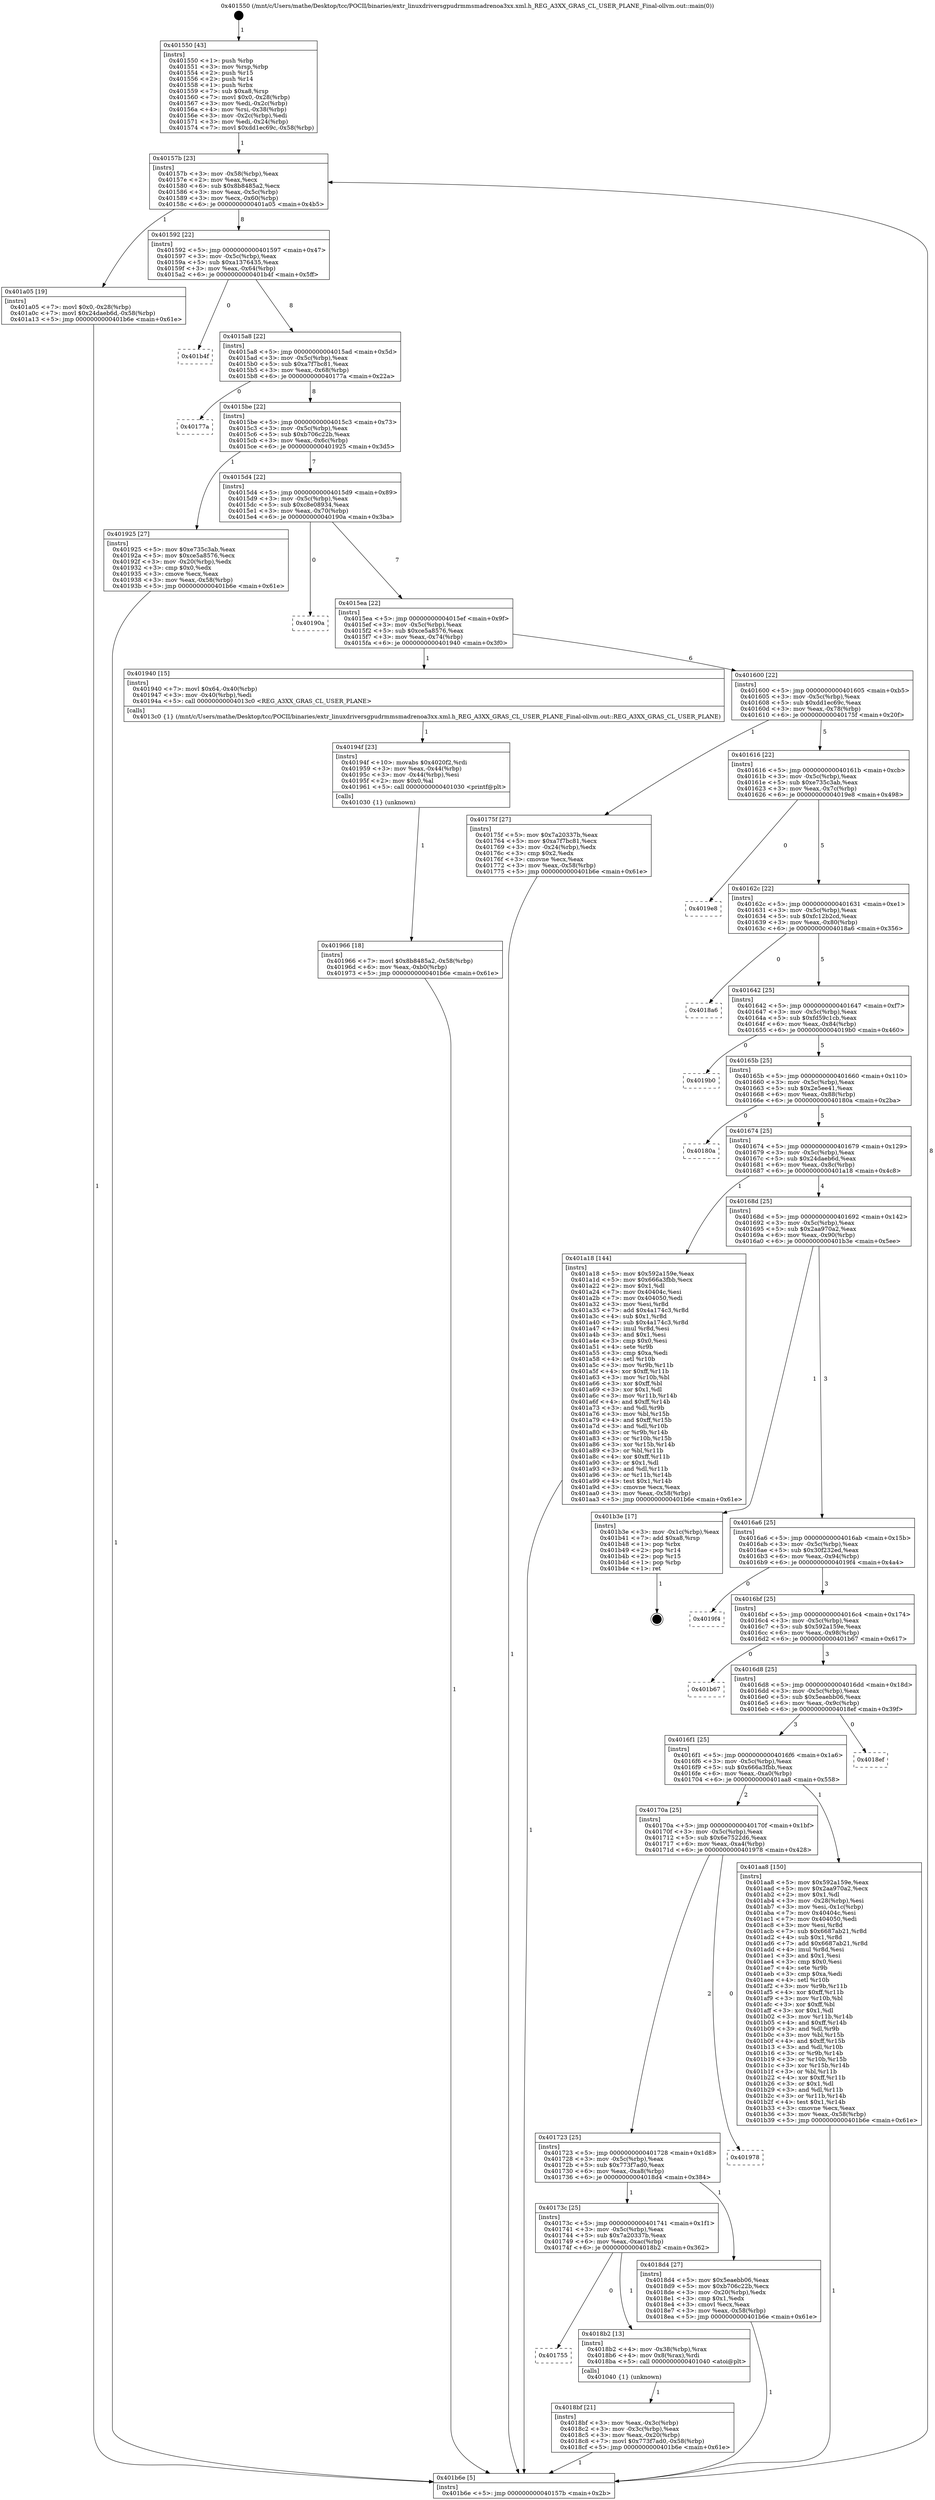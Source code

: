 digraph "0x401550" {
  label = "0x401550 (/mnt/c/Users/mathe/Desktop/tcc/POCII/binaries/extr_linuxdriversgpudrmmsmadrenoa3xx.xml.h_REG_A3XX_GRAS_CL_USER_PLANE_Final-ollvm.out::main(0))"
  labelloc = "t"
  node[shape=record]

  Entry [label="",width=0.3,height=0.3,shape=circle,fillcolor=black,style=filled]
  "0x40157b" [label="{
     0x40157b [23]\l
     | [instrs]\l
     &nbsp;&nbsp;0x40157b \<+3\>: mov -0x58(%rbp),%eax\l
     &nbsp;&nbsp;0x40157e \<+2\>: mov %eax,%ecx\l
     &nbsp;&nbsp;0x401580 \<+6\>: sub $0x8b8485a2,%ecx\l
     &nbsp;&nbsp;0x401586 \<+3\>: mov %eax,-0x5c(%rbp)\l
     &nbsp;&nbsp;0x401589 \<+3\>: mov %ecx,-0x60(%rbp)\l
     &nbsp;&nbsp;0x40158c \<+6\>: je 0000000000401a05 \<main+0x4b5\>\l
  }"]
  "0x401a05" [label="{
     0x401a05 [19]\l
     | [instrs]\l
     &nbsp;&nbsp;0x401a05 \<+7\>: movl $0x0,-0x28(%rbp)\l
     &nbsp;&nbsp;0x401a0c \<+7\>: movl $0x24daeb6d,-0x58(%rbp)\l
     &nbsp;&nbsp;0x401a13 \<+5\>: jmp 0000000000401b6e \<main+0x61e\>\l
  }"]
  "0x401592" [label="{
     0x401592 [22]\l
     | [instrs]\l
     &nbsp;&nbsp;0x401592 \<+5\>: jmp 0000000000401597 \<main+0x47\>\l
     &nbsp;&nbsp;0x401597 \<+3\>: mov -0x5c(%rbp),%eax\l
     &nbsp;&nbsp;0x40159a \<+5\>: sub $0xa1376435,%eax\l
     &nbsp;&nbsp;0x40159f \<+3\>: mov %eax,-0x64(%rbp)\l
     &nbsp;&nbsp;0x4015a2 \<+6\>: je 0000000000401b4f \<main+0x5ff\>\l
  }"]
  Exit [label="",width=0.3,height=0.3,shape=circle,fillcolor=black,style=filled,peripheries=2]
  "0x401b4f" [label="{
     0x401b4f\l
  }", style=dashed]
  "0x4015a8" [label="{
     0x4015a8 [22]\l
     | [instrs]\l
     &nbsp;&nbsp;0x4015a8 \<+5\>: jmp 00000000004015ad \<main+0x5d\>\l
     &nbsp;&nbsp;0x4015ad \<+3\>: mov -0x5c(%rbp),%eax\l
     &nbsp;&nbsp;0x4015b0 \<+5\>: sub $0xa7f7bc81,%eax\l
     &nbsp;&nbsp;0x4015b5 \<+3\>: mov %eax,-0x68(%rbp)\l
     &nbsp;&nbsp;0x4015b8 \<+6\>: je 000000000040177a \<main+0x22a\>\l
  }"]
  "0x401966" [label="{
     0x401966 [18]\l
     | [instrs]\l
     &nbsp;&nbsp;0x401966 \<+7\>: movl $0x8b8485a2,-0x58(%rbp)\l
     &nbsp;&nbsp;0x40196d \<+6\>: mov %eax,-0xb0(%rbp)\l
     &nbsp;&nbsp;0x401973 \<+5\>: jmp 0000000000401b6e \<main+0x61e\>\l
  }"]
  "0x40177a" [label="{
     0x40177a\l
  }", style=dashed]
  "0x4015be" [label="{
     0x4015be [22]\l
     | [instrs]\l
     &nbsp;&nbsp;0x4015be \<+5\>: jmp 00000000004015c3 \<main+0x73\>\l
     &nbsp;&nbsp;0x4015c3 \<+3\>: mov -0x5c(%rbp),%eax\l
     &nbsp;&nbsp;0x4015c6 \<+5\>: sub $0xb706c22b,%eax\l
     &nbsp;&nbsp;0x4015cb \<+3\>: mov %eax,-0x6c(%rbp)\l
     &nbsp;&nbsp;0x4015ce \<+6\>: je 0000000000401925 \<main+0x3d5\>\l
  }"]
  "0x40194f" [label="{
     0x40194f [23]\l
     | [instrs]\l
     &nbsp;&nbsp;0x40194f \<+10\>: movabs $0x4020f2,%rdi\l
     &nbsp;&nbsp;0x401959 \<+3\>: mov %eax,-0x44(%rbp)\l
     &nbsp;&nbsp;0x40195c \<+3\>: mov -0x44(%rbp),%esi\l
     &nbsp;&nbsp;0x40195f \<+2\>: mov $0x0,%al\l
     &nbsp;&nbsp;0x401961 \<+5\>: call 0000000000401030 \<printf@plt\>\l
     | [calls]\l
     &nbsp;&nbsp;0x401030 \{1\} (unknown)\l
  }"]
  "0x401925" [label="{
     0x401925 [27]\l
     | [instrs]\l
     &nbsp;&nbsp;0x401925 \<+5\>: mov $0xe735c3ab,%eax\l
     &nbsp;&nbsp;0x40192a \<+5\>: mov $0xce5a8576,%ecx\l
     &nbsp;&nbsp;0x40192f \<+3\>: mov -0x20(%rbp),%edx\l
     &nbsp;&nbsp;0x401932 \<+3\>: cmp $0x0,%edx\l
     &nbsp;&nbsp;0x401935 \<+3\>: cmove %ecx,%eax\l
     &nbsp;&nbsp;0x401938 \<+3\>: mov %eax,-0x58(%rbp)\l
     &nbsp;&nbsp;0x40193b \<+5\>: jmp 0000000000401b6e \<main+0x61e\>\l
  }"]
  "0x4015d4" [label="{
     0x4015d4 [22]\l
     | [instrs]\l
     &nbsp;&nbsp;0x4015d4 \<+5\>: jmp 00000000004015d9 \<main+0x89\>\l
     &nbsp;&nbsp;0x4015d9 \<+3\>: mov -0x5c(%rbp),%eax\l
     &nbsp;&nbsp;0x4015dc \<+5\>: sub $0xc8e08934,%eax\l
     &nbsp;&nbsp;0x4015e1 \<+3\>: mov %eax,-0x70(%rbp)\l
     &nbsp;&nbsp;0x4015e4 \<+6\>: je 000000000040190a \<main+0x3ba\>\l
  }"]
  "0x4018bf" [label="{
     0x4018bf [21]\l
     | [instrs]\l
     &nbsp;&nbsp;0x4018bf \<+3\>: mov %eax,-0x3c(%rbp)\l
     &nbsp;&nbsp;0x4018c2 \<+3\>: mov -0x3c(%rbp),%eax\l
     &nbsp;&nbsp;0x4018c5 \<+3\>: mov %eax,-0x20(%rbp)\l
     &nbsp;&nbsp;0x4018c8 \<+7\>: movl $0x773f7ad0,-0x58(%rbp)\l
     &nbsp;&nbsp;0x4018cf \<+5\>: jmp 0000000000401b6e \<main+0x61e\>\l
  }"]
  "0x40190a" [label="{
     0x40190a\l
  }", style=dashed]
  "0x4015ea" [label="{
     0x4015ea [22]\l
     | [instrs]\l
     &nbsp;&nbsp;0x4015ea \<+5\>: jmp 00000000004015ef \<main+0x9f\>\l
     &nbsp;&nbsp;0x4015ef \<+3\>: mov -0x5c(%rbp),%eax\l
     &nbsp;&nbsp;0x4015f2 \<+5\>: sub $0xce5a8576,%eax\l
     &nbsp;&nbsp;0x4015f7 \<+3\>: mov %eax,-0x74(%rbp)\l
     &nbsp;&nbsp;0x4015fa \<+6\>: je 0000000000401940 \<main+0x3f0\>\l
  }"]
  "0x401755" [label="{
     0x401755\l
  }", style=dashed]
  "0x401940" [label="{
     0x401940 [15]\l
     | [instrs]\l
     &nbsp;&nbsp;0x401940 \<+7\>: movl $0x64,-0x40(%rbp)\l
     &nbsp;&nbsp;0x401947 \<+3\>: mov -0x40(%rbp),%edi\l
     &nbsp;&nbsp;0x40194a \<+5\>: call 00000000004013c0 \<REG_A3XX_GRAS_CL_USER_PLANE\>\l
     | [calls]\l
     &nbsp;&nbsp;0x4013c0 \{1\} (/mnt/c/Users/mathe/Desktop/tcc/POCII/binaries/extr_linuxdriversgpudrmmsmadrenoa3xx.xml.h_REG_A3XX_GRAS_CL_USER_PLANE_Final-ollvm.out::REG_A3XX_GRAS_CL_USER_PLANE)\l
  }"]
  "0x401600" [label="{
     0x401600 [22]\l
     | [instrs]\l
     &nbsp;&nbsp;0x401600 \<+5\>: jmp 0000000000401605 \<main+0xb5\>\l
     &nbsp;&nbsp;0x401605 \<+3\>: mov -0x5c(%rbp),%eax\l
     &nbsp;&nbsp;0x401608 \<+5\>: sub $0xdd1ec69c,%eax\l
     &nbsp;&nbsp;0x40160d \<+3\>: mov %eax,-0x78(%rbp)\l
     &nbsp;&nbsp;0x401610 \<+6\>: je 000000000040175f \<main+0x20f\>\l
  }"]
  "0x4018b2" [label="{
     0x4018b2 [13]\l
     | [instrs]\l
     &nbsp;&nbsp;0x4018b2 \<+4\>: mov -0x38(%rbp),%rax\l
     &nbsp;&nbsp;0x4018b6 \<+4\>: mov 0x8(%rax),%rdi\l
     &nbsp;&nbsp;0x4018ba \<+5\>: call 0000000000401040 \<atoi@plt\>\l
     | [calls]\l
     &nbsp;&nbsp;0x401040 \{1\} (unknown)\l
  }"]
  "0x40175f" [label="{
     0x40175f [27]\l
     | [instrs]\l
     &nbsp;&nbsp;0x40175f \<+5\>: mov $0x7a20337b,%eax\l
     &nbsp;&nbsp;0x401764 \<+5\>: mov $0xa7f7bc81,%ecx\l
     &nbsp;&nbsp;0x401769 \<+3\>: mov -0x24(%rbp),%edx\l
     &nbsp;&nbsp;0x40176c \<+3\>: cmp $0x2,%edx\l
     &nbsp;&nbsp;0x40176f \<+3\>: cmovne %ecx,%eax\l
     &nbsp;&nbsp;0x401772 \<+3\>: mov %eax,-0x58(%rbp)\l
     &nbsp;&nbsp;0x401775 \<+5\>: jmp 0000000000401b6e \<main+0x61e\>\l
  }"]
  "0x401616" [label="{
     0x401616 [22]\l
     | [instrs]\l
     &nbsp;&nbsp;0x401616 \<+5\>: jmp 000000000040161b \<main+0xcb\>\l
     &nbsp;&nbsp;0x40161b \<+3\>: mov -0x5c(%rbp),%eax\l
     &nbsp;&nbsp;0x40161e \<+5\>: sub $0xe735c3ab,%eax\l
     &nbsp;&nbsp;0x401623 \<+3\>: mov %eax,-0x7c(%rbp)\l
     &nbsp;&nbsp;0x401626 \<+6\>: je 00000000004019e8 \<main+0x498\>\l
  }"]
  "0x401b6e" [label="{
     0x401b6e [5]\l
     | [instrs]\l
     &nbsp;&nbsp;0x401b6e \<+5\>: jmp 000000000040157b \<main+0x2b\>\l
  }"]
  "0x401550" [label="{
     0x401550 [43]\l
     | [instrs]\l
     &nbsp;&nbsp;0x401550 \<+1\>: push %rbp\l
     &nbsp;&nbsp;0x401551 \<+3\>: mov %rsp,%rbp\l
     &nbsp;&nbsp;0x401554 \<+2\>: push %r15\l
     &nbsp;&nbsp;0x401556 \<+2\>: push %r14\l
     &nbsp;&nbsp;0x401558 \<+1\>: push %rbx\l
     &nbsp;&nbsp;0x401559 \<+7\>: sub $0xa8,%rsp\l
     &nbsp;&nbsp;0x401560 \<+7\>: movl $0x0,-0x28(%rbp)\l
     &nbsp;&nbsp;0x401567 \<+3\>: mov %edi,-0x2c(%rbp)\l
     &nbsp;&nbsp;0x40156a \<+4\>: mov %rsi,-0x38(%rbp)\l
     &nbsp;&nbsp;0x40156e \<+3\>: mov -0x2c(%rbp),%edi\l
     &nbsp;&nbsp;0x401571 \<+3\>: mov %edi,-0x24(%rbp)\l
     &nbsp;&nbsp;0x401574 \<+7\>: movl $0xdd1ec69c,-0x58(%rbp)\l
  }"]
  "0x40173c" [label="{
     0x40173c [25]\l
     | [instrs]\l
     &nbsp;&nbsp;0x40173c \<+5\>: jmp 0000000000401741 \<main+0x1f1\>\l
     &nbsp;&nbsp;0x401741 \<+3\>: mov -0x5c(%rbp),%eax\l
     &nbsp;&nbsp;0x401744 \<+5\>: sub $0x7a20337b,%eax\l
     &nbsp;&nbsp;0x401749 \<+6\>: mov %eax,-0xac(%rbp)\l
     &nbsp;&nbsp;0x40174f \<+6\>: je 00000000004018b2 \<main+0x362\>\l
  }"]
  "0x4019e8" [label="{
     0x4019e8\l
  }", style=dashed]
  "0x40162c" [label="{
     0x40162c [22]\l
     | [instrs]\l
     &nbsp;&nbsp;0x40162c \<+5\>: jmp 0000000000401631 \<main+0xe1\>\l
     &nbsp;&nbsp;0x401631 \<+3\>: mov -0x5c(%rbp),%eax\l
     &nbsp;&nbsp;0x401634 \<+5\>: sub $0xfc12b2cd,%eax\l
     &nbsp;&nbsp;0x401639 \<+3\>: mov %eax,-0x80(%rbp)\l
     &nbsp;&nbsp;0x40163c \<+6\>: je 00000000004018a6 \<main+0x356\>\l
  }"]
  "0x4018d4" [label="{
     0x4018d4 [27]\l
     | [instrs]\l
     &nbsp;&nbsp;0x4018d4 \<+5\>: mov $0x5eaebb06,%eax\l
     &nbsp;&nbsp;0x4018d9 \<+5\>: mov $0xb706c22b,%ecx\l
     &nbsp;&nbsp;0x4018de \<+3\>: mov -0x20(%rbp),%edx\l
     &nbsp;&nbsp;0x4018e1 \<+3\>: cmp $0x1,%edx\l
     &nbsp;&nbsp;0x4018e4 \<+3\>: cmovl %ecx,%eax\l
     &nbsp;&nbsp;0x4018e7 \<+3\>: mov %eax,-0x58(%rbp)\l
     &nbsp;&nbsp;0x4018ea \<+5\>: jmp 0000000000401b6e \<main+0x61e\>\l
  }"]
  "0x4018a6" [label="{
     0x4018a6\l
  }", style=dashed]
  "0x401642" [label="{
     0x401642 [25]\l
     | [instrs]\l
     &nbsp;&nbsp;0x401642 \<+5\>: jmp 0000000000401647 \<main+0xf7\>\l
     &nbsp;&nbsp;0x401647 \<+3\>: mov -0x5c(%rbp),%eax\l
     &nbsp;&nbsp;0x40164a \<+5\>: sub $0xfd59c1cb,%eax\l
     &nbsp;&nbsp;0x40164f \<+6\>: mov %eax,-0x84(%rbp)\l
     &nbsp;&nbsp;0x401655 \<+6\>: je 00000000004019b0 \<main+0x460\>\l
  }"]
  "0x401723" [label="{
     0x401723 [25]\l
     | [instrs]\l
     &nbsp;&nbsp;0x401723 \<+5\>: jmp 0000000000401728 \<main+0x1d8\>\l
     &nbsp;&nbsp;0x401728 \<+3\>: mov -0x5c(%rbp),%eax\l
     &nbsp;&nbsp;0x40172b \<+5\>: sub $0x773f7ad0,%eax\l
     &nbsp;&nbsp;0x401730 \<+6\>: mov %eax,-0xa8(%rbp)\l
     &nbsp;&nbsp;0x401736 \<+6\>: je 00000000004018d4 \<main+0x384\>\l
  }"]
  "0x4019b0" [label="{
     0x4019b0\l
  }", style=dashed]
  "0x40165b" [label="{
     0x40165b [25]\l
     | [instrs]\l
     &nbsp;&nbsp;0x40165b \<+5\>: jmp 0000000000401660 \<main+0x110\>\l
     &nbsp;&nbsp;0x401660 \<+3\>: mov -0x5c(%rbp),%eax\l
     &nbsp;&nbsp;0x401663 \<+5\>: sub $0x2e5ee41,%eax\l
     &nbsp;&nbsp;0x401668 \<+6\>: mov %eax,-0x88(%rbp)\l
     &nbsp;&nbsp;0x40166e \<+6\>: je 000000000040180a \<main+0x2ba\>\l
  }"]
  "0x401978" [label="{
     0x401978\l
  }", style=dashed]
  "0x40180a" [label="{
     0x40180a\l
  }", style=dashed]
  "0x401674" [label="{
     0x401674 [25]\l
     | [instrs]\l
     &nbsp;&nbsp;0x401674 \<+5\>: jmp 0000000000401679 \<main+0x129\>\l
     &nbsp;&nbsp;0x401679 \<+3\>: mov -0x5c(%rbp),%eax\l
     &nbsp;&nbsp;0x40167c \<+5\>: sub $0x24daeb6d,%eax\l
     &nbsp;&nbsp;0x401681 \<+6\>: mov %eax,-0x8c(%rbp)\l
     &nbsp;&nbsp;0x401687 \<+6\>: je 0000000000401a18 \<main+0x4c8\>\l
  }"]
  "0x40170a" [label="{
     0x40170a [25]\l
     | [instrs]\l
     &nbsp;&nbsp;0x40170a \<+5\>: jmp 000000000040170f \<main+0x1bf\>\l
     &nbsp;&nbsp;0x40170f \<+3\>: mov -0x5c(%rbp),%eax\l
     &nbsp;&nbsp;0x401712 \<+5\>: sub $0x6e7522d6,%eax\l
     &nbsp;&nbsp;0x401717 \<+6\>: mov %eax,-0xa4(%rbp)\l
     &nbsp;&nbsp;0x40171d \<+6\>: je 0000000000401978 \<main+0x428\>\l
  }"]
  "0x401a18" [label="{
     0x401a18 [144]\l
     | [instrs]\l
     &nbsp;&nbsp;0x401a18 \<+5\>: mov $0x592a159e,%eax\l
     &nbsp;&nbsp;0x401a1d \<+5\>: mov $0x666a3fbb,%ecx\l
     &nbsp;&nbsp;0x401a22 \<+2\>: mov $0x1,%dl\l
     &nbsp;&nbsp;0x401a24 \<+7\>: mov 0x40404c,%esi\l
     &nbsp;&nbsp;0x401a2b \<+7\>: mov 0x404050,%edi\l
     &nbsp;&nbsp;0x401a32 \<+3\>: mov %esi,%r8d\l
     &nbsp;&nbsp;0x401a35 \<+7\>: add $0x4a174c3,%r8d\l
     &nbsp;&nbsp;0x401a3c \<+4\>: sub $0x1,%r8d\l
     &nbsp;&nbsp;0x401a40 \<+7\>: sub $0x4a174c3,%r8d\l
     &nbsp;&nbsp;0x401a47 \<+4\>: imul %r8d,%esi\l
     &nbsp;&nbsp;0x401a4b \<+3\>: and $0x1,%esi\l
     &nbsp;&nbsp;0x401a4e \<+3\>: cmp $0x0,%esi\l
     &nbsp;&nbsp;0x401a51 \<+4\>: sete %r9b\l
     &nbsp;&nbsp;0x401a55 \<+3\>: cmp $0xa,%edi\l
     &nbsp;&nbsp;0x401a58 \<+4\>: setl %r10b\l
     &nbsp;&nbsp;0x401a5c \<+3\>: mov %r9b,%r11b\l
     &nbsp;&nbsp;0x401a5f \<+4\>: xor $0xff,%r11b\l
     &nbsp;&nbsp;0x401a63 \<+3\>: mov %r10b,%bl\l
     &nbsp;&nbsp;0x401a66 \<+3\>: xor $0xff,%bl\l
     &nbsp;&nbsp;0x401a69 \<+3\>: xor $0x1,%dl\l
     &nbsp;&nbsp;0x401a6c \<+3\>: mov %r11b,%r14b\l
     &nbsp;&nbsp;0x401a6f \<+4\>: and $0xff,%r14b\l
     &nbsp;&nbsp;0x401a73 \<+3\>: and %dl,%r9b\l
     &nbsp;&nbsp;0x401a76 \<+3\>: mov %bl,%r15b\l
     &nbsp;&nbsp;0x401a79 \<+4\>: and $0xff,%r15b\l
     &nbsp;&nbsp;0x401a7d \<+3\>: and %dl,%r10b\l
     &nbsp;&nbsp;0x401a80 \<+3\>: or %r9b,%r14b\l
     &nbsp;&nbsp;0x401a83 \<+3\>: or %r10b,%r15b\l
     &nbsp;&nbsp;0x401a86 \<+3\>: xor %r15b,%r14b\l
     &nbsp;&nbsp;0x401a89 \<+3\>: or %bl,%r11b\l
     &nbsp;&nbsp;0x401a8c \<+4\>: xor $0xff,%r11b\l
     &nbsp;&nbsp;0x401a90 \<+3\>: or $0x1,%dl\l
     &nbsp;&nbsp;0x401a93 \<+3\>: and %dl,%r11b\l
     &nbsp;&nbsp;0x401a96 \<+3\>: or %r11b,%r14b\l
     &nbsp;&nbsp;0x401a99 \<+4\>: test $0x1,%r14b\l
     &nbsp;&nbsp;0x401a9d \<+3\>: cmovne %ecx,%eax\l
     &nbsp;&nbsp;0x401aa0 \<+3\>: mov %eax,-0x58(%rbp)\l
     &nbsp;&nbsp;0x401aa3 \<+5\>: jmp 0000000000401b6e \<main+0x61e\>\l
  }"]
  "0x40168d" [label="{
     0x40168d [25]\l
     | [instrs]\l
     &nbsp;&nbsp;0x40168d \<+5\>: jmp 0000000000401692 \<main+0x142\>\l
     &nbsp;&nbsp;0x401692 \<+3\>: mov -0x5c(%rbp),%eax\l
     &nbsp;&nbsp;0x401695 \<+5\>: sub $0x2aa970a2,%eax\l
     &nbsp;&nbsp;0x40169a \<+6\>: mov %eax,-0x90(%rbp)\l
     &nbsp;&nbsp;0x4016a0 \<+6\>: je 0000000000401b3e \<main+0x5ee\>\l
  }"]
  "0x401aa8" [label="{
     0x401aa8 [150]\l
     | [instrs]\l
     &nbsp;&nbsp;0x401aa8 \<+5\>: mov $0x592a159e,%eax\l
     &nbsp;&nbsp;0x401aad \<+5\>: mov $0x2aa970a2,%ecx\l
     &nbsp;&nbsp;0x401ab2 \<+2\>: mov $0x1,%dl\l
     &nbsp;&nbsp;0x401ab4 \<+3\>: mov -0x28(%rbp),%esi\l
     &nbsp;&nbsp;0x401ab7 \<+3\>: mov %esi,-0x1c(%rbp)\l
     &nbsp;&nbsp;0x401aba \<+7\>: mov 0x40404c,%esi\l
     &nbsp;&nbsp;0x401ac1 \<+7\>: mov 0x404050,%edi\l
     &nbsp;&nbsp;0x401ac8 \<+3\>: mov %esi,%r8d\l
     &nbsp;&nbsp;0x401acb \<+7\>: sub $0x6687ab21,%r8d\l
     &nbsp;&nbsp;0x401ad2 \<+4\>: sub $0x1,%r8d\l
     &nbsp;&nbsp;0x401ad6 \<+7\>: add $0x6687ab21,%r8d\l
     &nbsp;&nbsp;0x401add \<+4\>: imul %r8d,%esi\l
     &nbsp;&nbsp;0x401ae1 \<+3\>: and $0x1,%esi\l
     &nbsp;&nbsp;0x401ae4 \<+3\>: cmp $0x0,%esi\l
     &nbsp;&nbsp;0x401ae7 \<+4\>: sete %r9b\l
     &nbsp;&nbsp;0x401aeb \<+3\>: cmp $0xa,%edi\l
     &nbsp;&nbsp;0x401aee \<+4\>: setl %r10b\l
     &nbsp;&nbsp;0x401af2 \<+3\>: mov %r9b,%r11b\l
     &nbsp;&nbsp;0x401af5 \<+4\>: xor $0xff,%r11b\l
     &nbsp;&nbsp;0x401af9 \<+3\>: mov %r10b,%bl\l
     &nbsp;&nbsp;0x401afc \<+3\>: xor $0xff,%bl\l
     &nbsp;&nbsp;0x401aff \<+3\>: xor $0x1,%dl\l
     &nbsp;&nbsp;0x401b02 \<+3\>: mov %r11b,%r14b\l
     &nbsp;&nbsp;0x401b05 \<+4\>: and $0xff,%r14b\l
     &nbsp;&nbsp;0x401b09 \<+3\>: and %dl,%r9b\l
     &nbsp;&nbsp;0x401b0c \<+3\>: mov %bl,%r15b\l
     &nbsp;&nbsp;0x401b0f \<+4\>: and $0xff,%r15b\l
     &nbsp;&nbsp;0x401b13 \<+3\>: and %dl,%r10b\l
     &nbsp;&nbsp;0x401b16 \<+3\>: or %r9b,%r14b\l
     &nbsp;&nbsp;0x401b19 \<+3\>: or %r10b,%r15b\l
     &nbsp;&nbsp;0x401b1c \<+3\>: xor %r15b,%r14b\l
     &nbsp;&nbsp;0x401b1f \<+3\>: or %bl,%r11b\l
     &nbsp;&nbsp;0x401b22 \<+4\>: xor $0xff,%r11b\l
     &nbsp;&nbsp;0x401b26 \<+3\>: or $0x1,%dl\l
     &nbsp;&nbsp;0x401b29 \<+3\>: and %dl,%r11b\l
     &nbsp;&nbsp;0x401b2c \<+3\>: or %r11b,%r14b\l
     &nbsp;&nbsp;0x401b2f \<+4\>: test $0x1,%r14b\l
     &nbsp;&nbsp;0x401b33 \<+3\>: cmovne %ecx,%eax\l
     &nbsp;&nbsp;0x401b36 \<+3\>: mov %eax,-0x58(%rbp)\l
     &nbsp;&nbsp;0x401b39 \<+5\>: jmp 0000000000401b6e \<main+0x61e\>\l
  }"]
  "0x401b3e" [label="{
     0x401b3e [17]\l
     | [instrs]\l
     &nbsp;&nbsp;0x401b3e \<+3\>: mov -0x1c(%rbp),%eax\l
     &nbsp;&nbsp;0x401b41 \<+7\>: add $0xa8,%rsp\l
     &nbsp;&nbsp;0x401b48 \<+1\>: pop %rbx\l
     &nbsp;&nbsp;0x401b49 \<+2\>: pop %r14\l
     &nbsp;&nbsp;0x401b4b \<+2\>: pop %r15\l
     &nbsp;&nbsp;0x401b4d \<+1\>: pop %rbp\l
     &nbsp;&nbsp;0x401b4e \<+1\>: ret\l
  }"]
  "0x4016a6" [label="{
     0x4016a6 [25]\l
     | [instrs]\l
     &nbsp;&nbsp;0x4016a6 \<+5\>: jmp 00000000004016ab \<main+0x15b\>\l
     &nbsp;&nbsp;0x4016ab \<+3\>: mov -0x5c(%rbp),%eax\l
     &nbsp;&nbsp;0x4016ae \<+5\>: sub $0x30f232ed,%eax\l
     &nbsp;&nbsp;0x4016b3 \<+6\>: mov %eax,-0x94(%rbp)\l
     &nbsp;&nbsp;0x4016b9 \<+6\>: je 00000000004019f4 \<main+0x4a4\>\l
  }"]
  "0x4016f1" [label="{
     0x4016f1 [25]\l
     | [instrs]\l
     &nbsp;&nbsp;0x4016f1 \<+5\>: jmp 00000000004016f6 \<main+0x1a6\>\l
     &nbsp;&nbsp;0x4016f6 \<+3\>: mov -0x5c(%rbp),%eax\l
     &nbsp;&nbsp;0x4016f9 \<+5\>: sub $0x666a3fbb,%eax\l
     &nbsp;&nbsp;0x4016fe \<+6\>: mov %eax,-0xa0(%rbp)\l
     &nbsp;&nbsp;0x401704 \<+6\>: je 0000000000401aa8 \<main+0x558\>\l
  }"]
  "0x4019f4" [label="{
     0x4019f4\l
  }", style=dashed]
  "0x4016bf" [label="{
     0x4016bf [25]\l
     | [instrs]\l
     &nbsp;&nbsp;0x4016bf \<+5\>: jmp 00000000004016c4 \<main+0x174\>\l
     &nbsp;&nbsp;0x4016c4 \<+3\>: mov -0x5c(%rbp),%eax\l
     &nbsp;&nbsp;0x4016c7 \<+5\>: sub $0x592a159e,%eax\l
     &nbsp;&nbsp;0x4016cc \<+6\>: mov %eax,-0x98(%rbp)\l
     &nbsp;&nbsp;0x4016d2 \<+6\>: je 0000000000401b67 \<main+0x617\>\l
  }"]
  "0x4018ef" [label="{
     0x4018ef\l
  }", style=dashed]
  "0x401b67" [label="{
     0x401b67\l
  }", style=dashed]
  "0x4016d8" [label="{
     0x4016d8 [25]\l
     | [instrs]\l
     &nbsp;&nbsp;0x4016d8 \<+5\>: jmp 00000000004016dd \<main+0x18d\>\l
     &nbsp;&nbsp;0x4016dd \<+3\>: mov -0x5c(%rbp),%eax\l
     &nbsp;&nbsp;0x4016e0 \<+5\>: sub $0x5eaebb06,%eax\l
     &nbsp;&nbsp;0x4016e5 \<+6\>: mov %eax,-0x9c(%rbp)\l
     &nbsp;&nbsp;0x4016eb \<+6\>: je 00000000004018ef \<main+0x39f\>\l
  }"]
  Entry -> "0x401550" [label=" 1"]
  "0x40157b" -> "0x401a05" [label=" 1"]
  "0x40157b" -> "0x401592" [label=" 8"]
  "0x401b3e" -> Exit [label=" 1"]
  "0x401592" -> "0x401b4f" [label=" 0"]
  "0x401592" -> "0x4015a8" [label=" 8"]
  "0x401aa8" -> "0x401b6e" [label=" 1"]
  "0x4015a8" -> "0x40177a" [label=" 0"]
  "0x4015a8" -> "0x4015be" [label=" 8"]
  "0x401a18" -> "0x401b6e" [label=" 1"]
  "0x4015be" -> "0x401925" [label=" 1"]
  "0x4015be" -> "0x4015d4" [label=" 7"]
  "0x401a05" -> "0x401b6e" [label=" 1"]
  "0x4015d4" -> "0x40190a" [label=" 0"]
  "0x4015d4" -> "0x4015ea" [label=" 7"]
  "0x401966" -> "0x401b6e" [label=" 1"]
  "0x4015ea" -> "0x401940" [label=" 1"]
  "0x4015ea" -> "0x401600" [label=" 6"]
  "0x40194f" -> "0x401966" [label=" 1"]
  "0x401600" -> "0x40175f" [label=" 1"]
  "0x401600" -> "0x401616" [label=" 5"]
  "0x40175f" -> "0x401b6e" [label=" 1"]
  "0x401550" -> "0x40157b" [label=" 1"]
  "0x401b6e" -> "0x40157b" [label=" 8"]
  "0x401940" -> "0x40194f" [label=" 1"]
  "0x401616" -> "0x4019e8" [label=" 0"]
  "0x401616" -> "0x40162c" [label=" 5"]
  "0x4018d4" -> "0x401b6e" [label=" 1"]
  "0x40162c" -> "0x4018a6" [label=" 0"]
  "0x40162c" -> "0x401642" [label=" 5"]
  "0x4018bf" -> "0x401b6e" [label=" 1"]
  "0x401642" -> "0x4019b0" [label=" 0"]
  "0x401642" -> "0x40165b" [label=" 5"]
  "0x40173c" -> "0x401755" [label=" 0"]
  "0x40165b" -> "0x40180a" [label=" 0"]
  "0x40165b" -> "0x401674" [label=" 5"]
  "0x40173c" -> "0x4018b2" [label=" 1"]
  "0x401674" -> "0x401a18" [label=" 1"]
  "0x401674" -> "0x40168d" [label=" 4"]
  "0x401723" -> "0x40173c" [label=" 1"]
  "0x40168d" -> "0x401b3e" [label=" 1"]
  "0x40168d" -> "0x4016a6" [label=" 3"]
  "0x401723" -> "0x4018d4" [label=" 1"]
  "0x4016a6" -> "0x4019f4" [label=" 0"]
  "0x4016a6" -> "0x4016bf" [label=" 3"]
  "0x40170a" -> "0x401723" [label=" 2"]
  "0x4016bf" -> "0x401b67" [label=" 0"]
  "0x4016bf" -> "0x4016d8" [label=" 3"]
  "0x40170a" -> "0x401978" [label=" 0"]
  "0x4016d8" -> "0x4018ef" [label=" 0"]
  "0x4016d8" -> "0x4016f1" [label=" 3"]
  "0x4018b2" -> "0x4018bf" [label=" 1"]
  "0x4016f1" -> "0x401aa8" [label=" 1"]
  "0x4016f1" -> "0x40170a" [label=" 2"]
  "0x401925" -> "0x401b6e" [label=" 1"]
}
